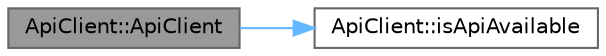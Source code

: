 digraph "ApiClient::ApiClient"
{
 // LATEX_PDF_SIZE
  bgcolor="transparent";
  edge [fontname=Helvetica,fontsize=10,labelfontname=Helvetica,labelfontsize=10];
  node [fontname=Helvetica,fontsize=10,shape=box,height=0.2,width=0.4];
  rankdir="LR";
  Node1 [id="Node000001",label="ApiClient::ApiClient",height=0.2,width=0.4,color="gray40", fillcolor="grey60", style="filled", fontcolor="black",tooltip="Konstruktor."];
  Node1 -> Node2 [id="edge1_Node000001_Node000002",color="steelblue1",style="solid",tooltip=" "];
  Node2 [id="Node000002",label="ApiClient::isApiAvailable",height=0.2,width=0.4,color="grey40", fillcolor="white", style="filled",URL="$class_api_client.html#a74c25a00068032e5d76caf31861f43bf",tooltip="Sprawdza czy połączenie z API jest dostępne."];
}
